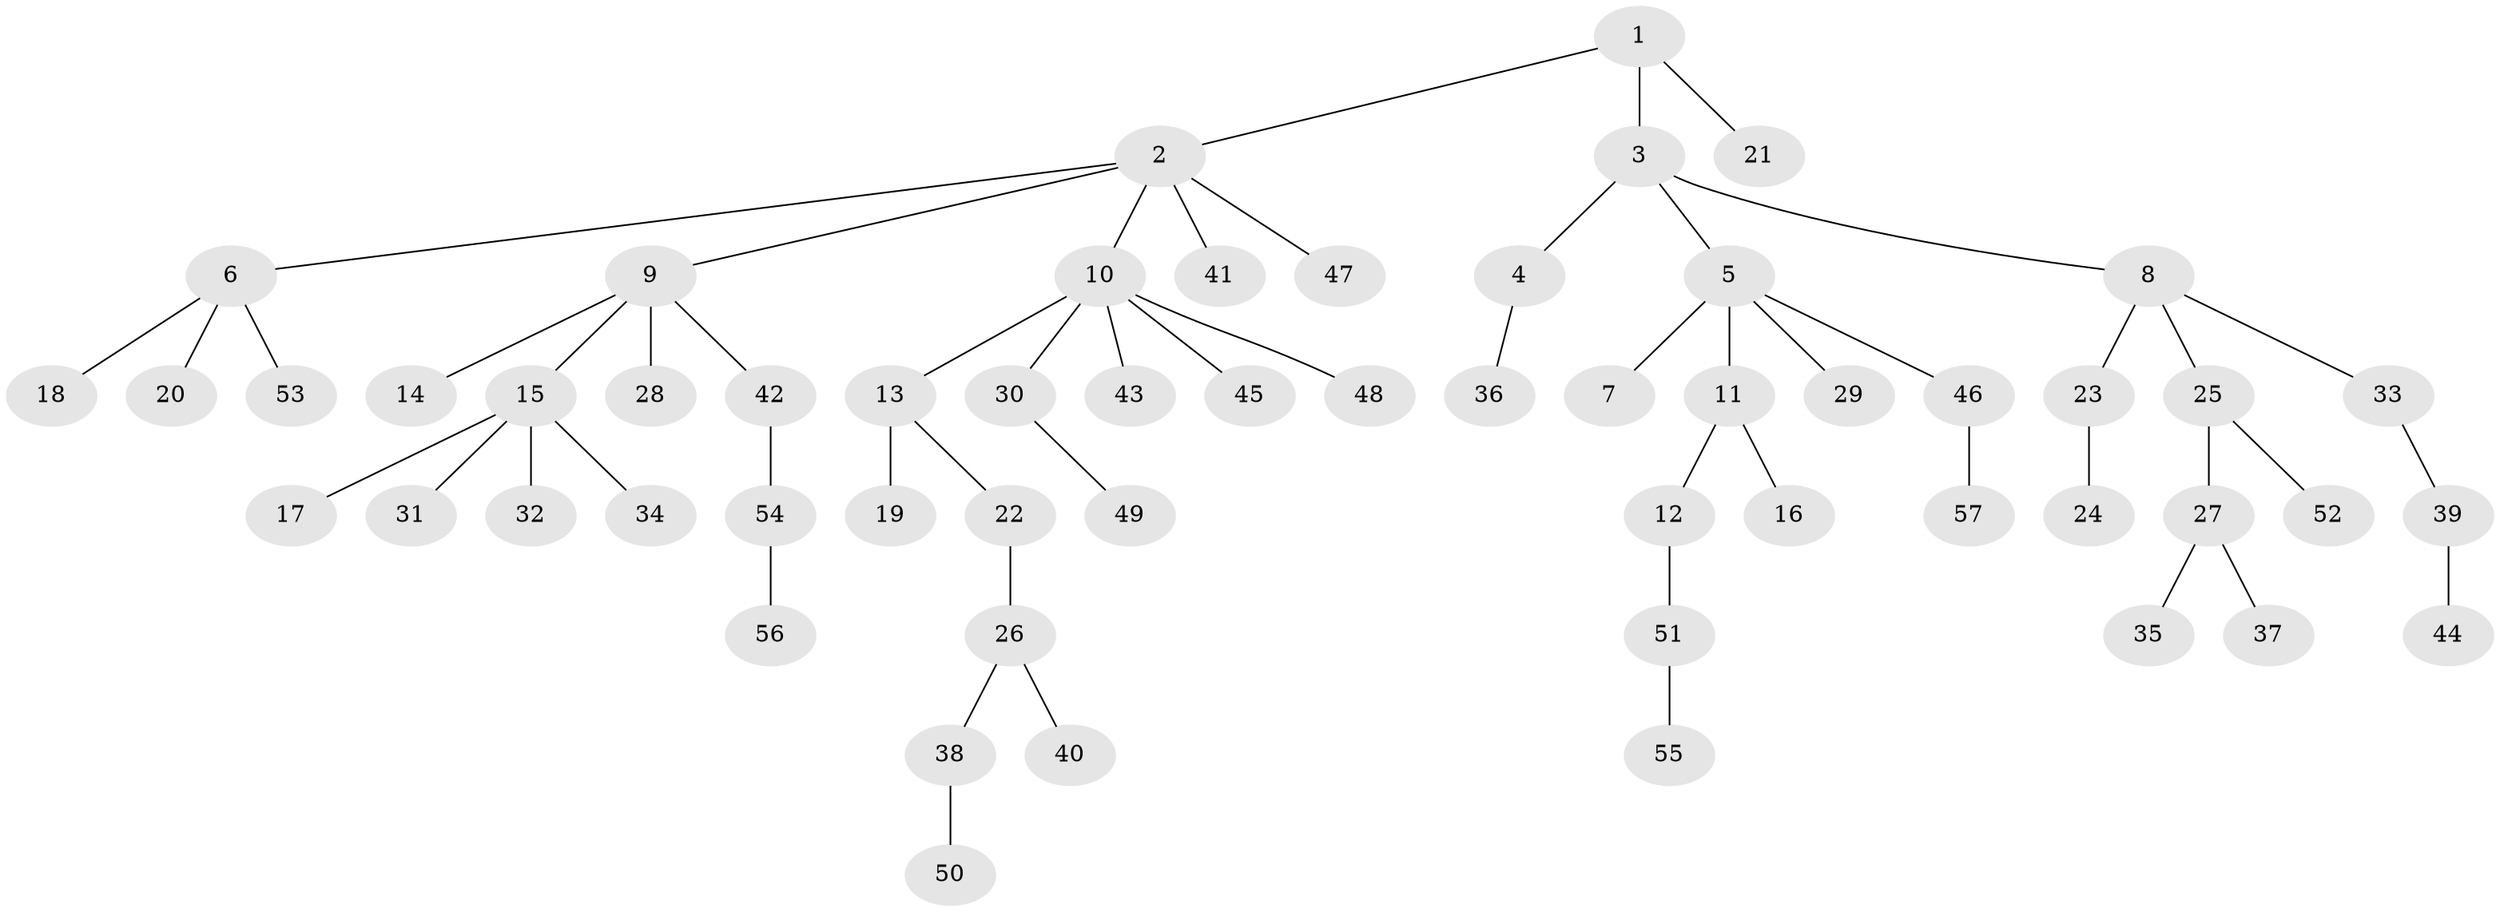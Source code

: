// coarse degree distribution, {2: 0.18421052631578946, 9: 0.02631578947368421, 4: 0.13157894736842105, 3: 0.02631578947368421, 5: 0.02631578947368421, 1: 0.6052631578947368}
// Generated by graph-tools (version 1.1) at 2025/52/02/27/25 19:52:11]
// undirected, 57 vertices, 56 edges
graph export_dot {
graph [start="1"]
  node [color=gray90,style=filled];
  1;
  2;
  3;
  4;
  5;
  6;
  7;
  8;
  9;
  10;
  11;
  12;
  13;
  14;
  15;
  16;
  17;
  18;
  19;
  20;
  21;
  22;
  23;
  24;
  25;
  26;
  27;
  28;
  29;
  30;
  31;
  32;
  33;
  34;
  35;
  36;
  37;
  38;
  39;
  40;
  41;
  42;
  43;
  44;
  45;
  46;
  47;
  48;
  49;
  50;
  51;
  52;
  53;
  54;
  55;
  56;
  57;
  1 -- 2;
  1 -- 3;
  1 -- 21;
  2 -- 6;
  2 -- 9;
  2 -- 10;
  2 -- 41;
  2 -- 47;
  3 -- 4;
  3 -- 5;
  3 -- 8;
  4 -- 36;
  5 -- 7;
  5 -- 11;
  5 -- 29;
  5 -- 46;
  6 -- 18;
  6 -- 20;
  6 -- 53;
  8 -- 23;
  8 -- 25;
  8 -- 33;
  9 -- 14;
  9 -- 15;
  9 -- 28;
  9 -- 42;
  10 -- 13;
  10 -- 30;
  10 -- 43;
  10 -- 45;
  10 -- 48;
  11 -- 12;
  11 -- 16;
  12 -- 51;
  13 -- 19;
  13 -- 22;
  15 -- 17;
  15 -- 31;
  15 -- 32;
  15 -- 34;
  22 -- 26;
  23 -- 24;
  25 -- 27;
  25 -- 52;
  26 -- 38;
  26 -- 40;
  27 -- 35;
  27 -- 37;
  30 -- 49;
  33 -- 39;
  38 -- 50;
  39 -- 44;
  42 -- 54;
  46 -- 57;
  51 -- 55;
  54 -- 56;
}
